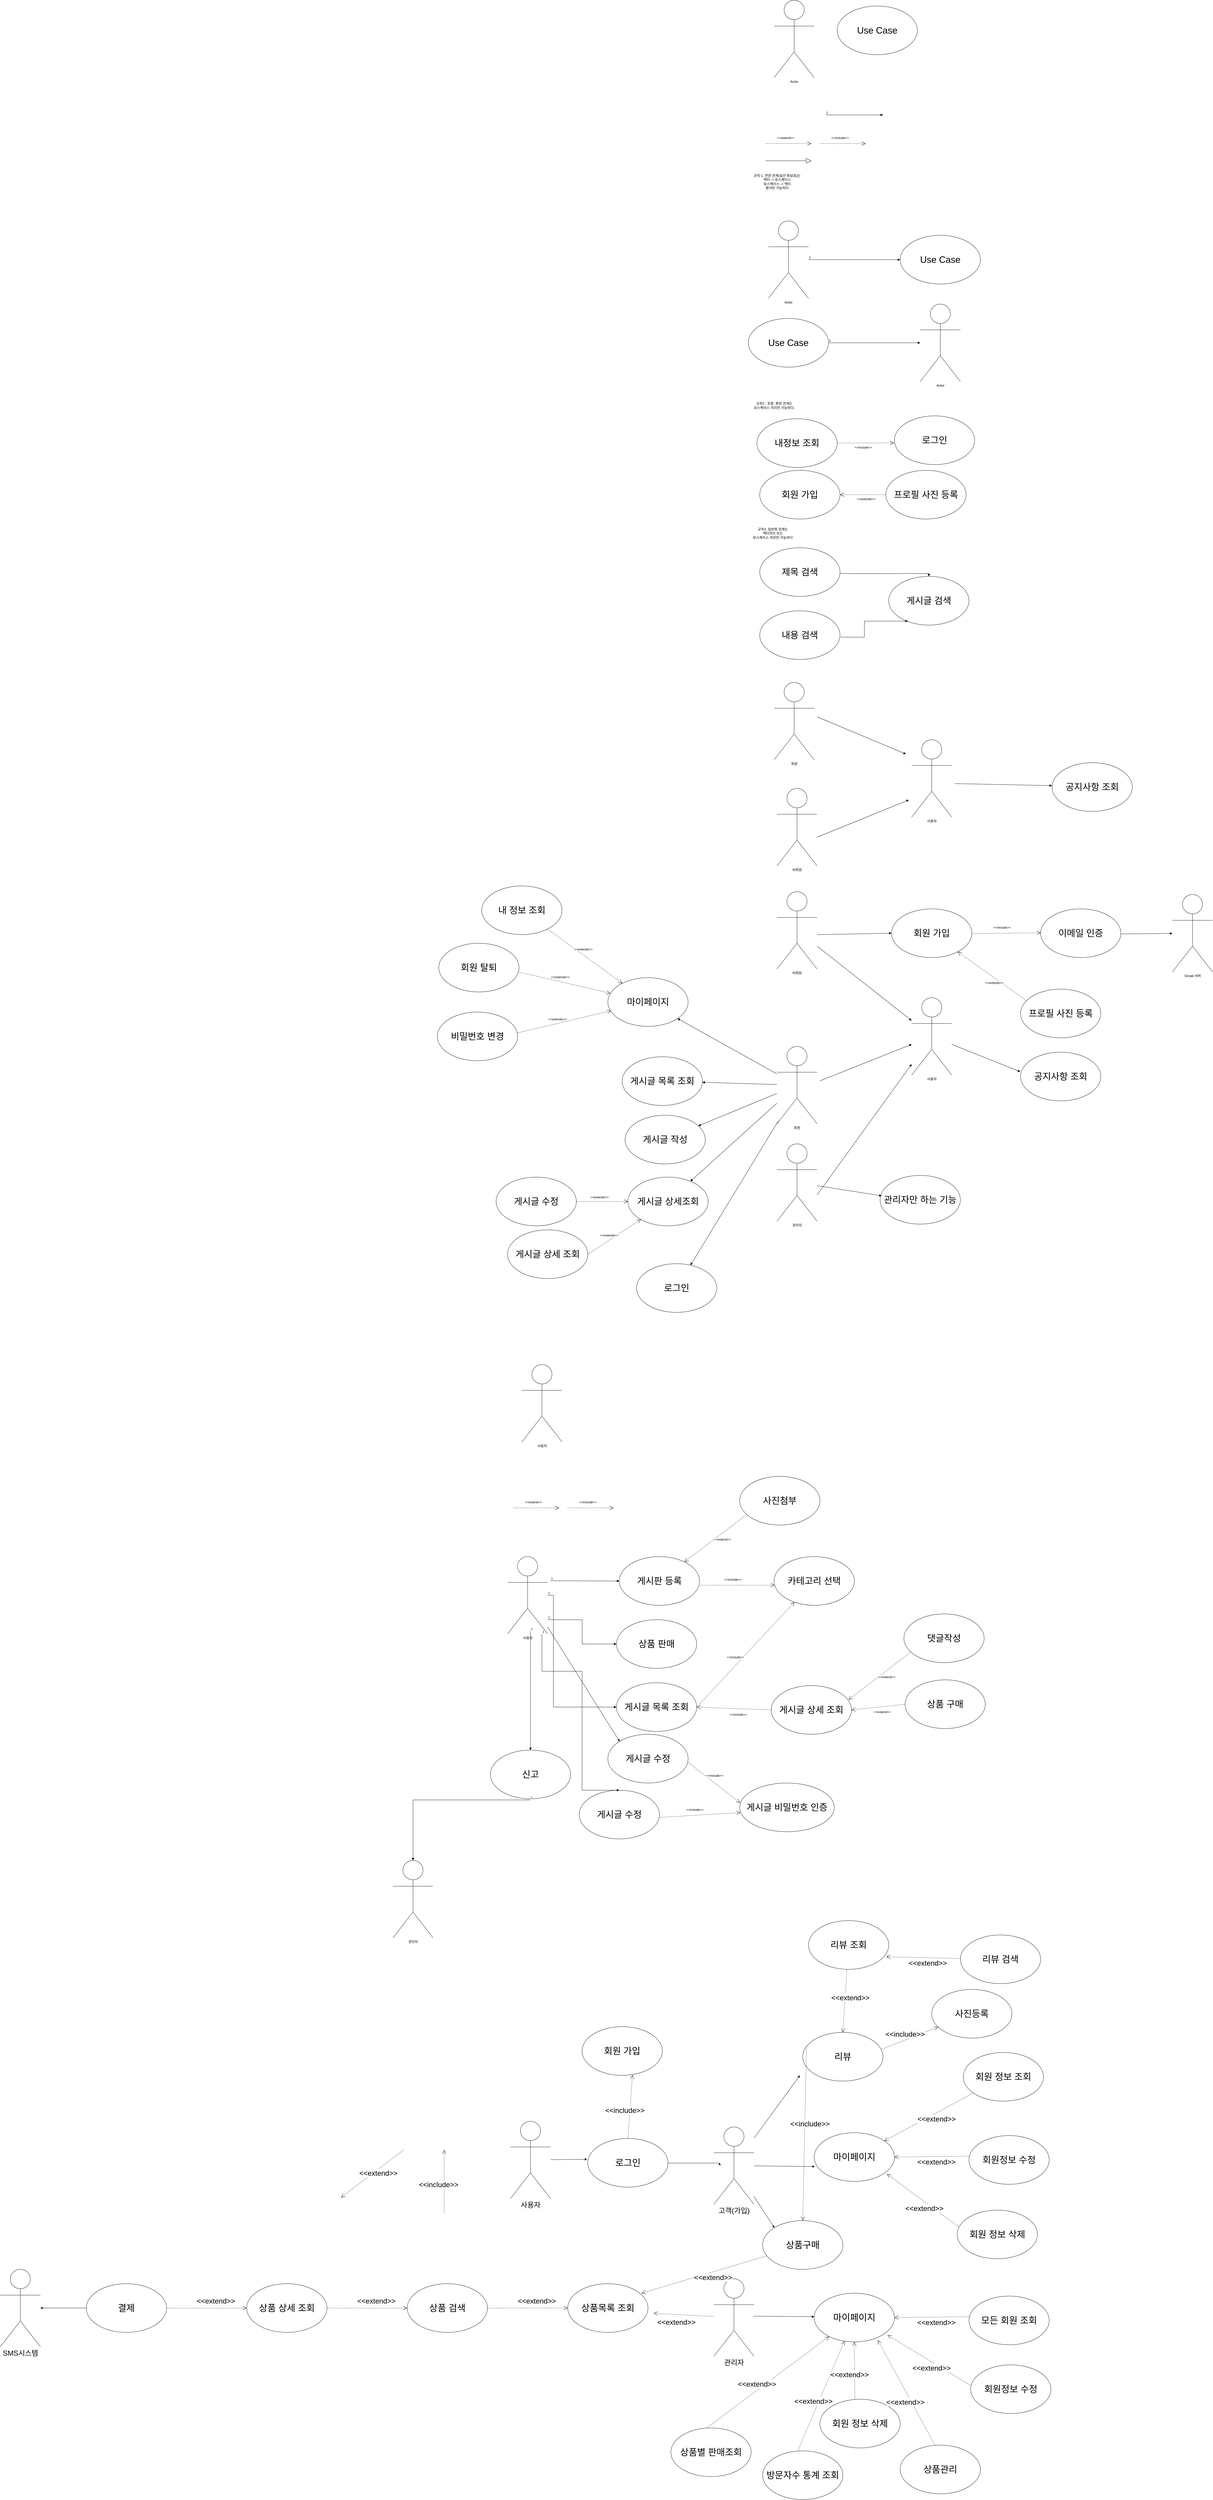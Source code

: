 <mxfile version="24.5.5" type="device">
  <diagram name="페이지-1" id="Ru-ZO9FBKGIQGD6FfKSM">
    <mxGraphModel dx="6052" dy="1716" grid="1" gridSize="10" guides="1" tooltips="1" connect="1" arrows="1" fold="1" page="1" pageScale="1" pageWidth="827" pageHeight="1169" math="0" shadow="0">
      <root>
        <mxCell id="0" />
        <mxCell id="1" parent="0" />
        <mxCell id="HTaOXPNITLIius72TozP-2" value="Actor" style="shape=umlActor;verticalLabelPosition=bottom;verticalAlign=top;html=1;" parent="1" vertex="1">
          <mxGeometry x="90" y="320" width="140" height="270" as="geometry" />
        </mxCell>
        <mxCell id="HTaOXPNITLIius72TozP-9" value="&lt;font style=&quot;font-size: 32px;&quot;&gt;Use Case&lt;/font&gt;" style="ellipse;whiteSpace=wrap;html=1;" parent="1" vertex="1">
          <mxGeometry x="310" y="340" width="280" height="170" as="geometry" />
        </mxCell>
        <mxCell id="HTaOXPNITLIius72TozP-10" value="" style="endArrow=block;endFill=1;html=1;edgeStyle=orthogonalEdgeStyle;align=left;verticalAlign=top;rounded=0;" parent="1" edge="1">
          <mxGeometry x="-1" relative="1" as="geometry">
            <mxPoint x="270" y="720" as="sourcePoint" />
            <mxPoint x="470" y="720" as="targetPoint" />
          </mxGeometry>
        </mxCell>
        <mxCell id="HTaOXPNITLIius72TozP-11" value="1" style="edgeLabel;resizable=0;html=1;align=left;verticalAlign=bottom;" parent="HTaOXPNITLIius72TozP-10" connectable="0" vertex="1">
          <mxGeometry x="-1" relative="1" as="geometry" />
        </mxCell>
        <mxCell id="HTaOXPNITLIius72TozP-12" value="&amp;lt;&amp;lt;include&amp;gt;&amp;gt;" style="endArrow=open;endSize=12;dashed=1;html=1;rounded=0;" parent="1" edge="1">
          <mxGeometry x="-0.125" y="20" width="160" relative="1" as="geometry">
            <mxPoint x="250" y="820" as="sourcePoint" />
            <mxPoint x="410" y="820" as="targetPoint" />
            <mxPoint as="offset" />
          </mxGeometry>
        </mxCell>
        <mxCell id="HTaOXPNITLIius72TozP-13" value="&amp;lt;&amp;lt;extend&amp;gt;&amp;gt;" style="endArrow=open;endSize=12;dashed=1;html=1;rounded=0;" parent="1" edge="1">
          <mxGeometry x="-0.125" y="20" width="160" relative="1" as="geometry">
            <mxPoint x="60" y="820" as="sourcePoint" />
            <mxPoint x="220" y="820" as="targetPoint" />
            <mxPoint as="offset" />
          </mxGeometry>
        </mxCell>
        <mxCell id="HTaOXPNITLIius72TozP-14" value="" style="endArrow=block;endSize=16;endFill=0;html=1;rounded=0;" parent="1" edge="1">
          <mxGeometry width="160" relative="1" as="geometry">
            <mxPoint x="60" y="880" as="sourcePoint" />
            <mxPoint x="220" y="880" as="targetPoint" />
          </mxGeometry>
        </mxCell>
        <mxCell id="HTaOXPNITLIius72TozP-16" value="규칙 1. 연관 관계(실선 화살표)는&lt;div&gt;엑터 -&amp;gt; 유스케이스&lt;/div&gt;&lt;div&gt;유스케이스 -&amp;gt; 액터&lt;/div&gt;&lt;div&gt;형식만 가능하다&lt;/div&gt;" style="text;html=1;align=center;verticalAlign=middle;resizable=0;points=[];autosize=1;strokeColor=none;fillColor=none;" parent="1" vertex="1">
          <mxGeometry y="918" width="200" height="70" as="geometry" />
        </mxCell>
        <mxCell id="HTaOXPNITLIius72TozP-17" value="&lt;font style=&quot;font-size: 32px;&quot;&gt;Use Case&lt;/font&gt;" style="ellipse;whiteSpace=wrap;html=1;" parent="1" vertex="1">
          <mxGeometry x="530" y="1140" width="280" height="170" as="geometry" />
        </mxCell>
        <mxCell id="HTaOXPNITLIius72TozP-18" value="Actor" style="shape=umlActor;verticalLabelPosition=bottom;verticalAlign=top;html=1;" parent="1" vertex="1">
          <mxGeometry x="70" y="1090" width="140" height="270" as="geometry" />
        </mxCell>
        <mxCell id="HTaOXPNITLIius72TozP-22" value="" style="endArrow=block;endFill=1;html=1;edgeStyle=orthogonalEdgeStyle;align=left;verticalAlign=top;rounded=0;entryX=0;entryY=0.5;entryDx=0;entryDy=0;" parent="1" source="HTaOXPNITLIius72TozP-18" target="HTaOXPNITLIius72TozP-17" edge="1">
          <mxGeometry x="-1" relative="1" as="geometry">
            <mxPoint x="230" y="1204.41" as="sourcePoint" />
            <mxPoint x="430" y="1204.41" as="targetPoint" />
          </mxGeometry>
        </mxCell>
        <mxCell id="HTaOXPNITLIius72TozP-23" value="1" style="edgeLabel;resizable=0;html=1;align=left;verticalAlign=bottom;" parent="HTaOXPNITLIius72TozP-22" connectable="0" vertex="1">
          <mxGeometry x="-1" relative="1" as="geometry" />
        </mxCell>
        <mxCell id="HTaOXPNITLIius72TozP-24" value="" style="endArrow=block;endFill=1;html=1;edgeStyle=orthogonalEdgeStyle;align=left;verticalAlign=top;rounded=0;exitX=1;exitY=0.5;exitDx=0;exitDy=0;" parent="1" source="HTaOXPNITLIius72TozP-29" target="HTaOXPNITLIius72TozP-28" edge="1">
          <mxGeometry x="-1" relative="1" as="geometry">
            <mxPoint x="300" y="1514.41" as="sourcePoint" />
            <mxPoint x="620" y="1514.41" as="targetPoint" />
          </mxGeometry>
        </mxCell>
        <mxCell id="HTaOXPNITLIius72TozP-25" value="1" style="edgeLabel;resizable=0;html=1;align=left;verticalAlign=bottom;" parent="HTaOXPNITLIius72TozP-24" connectable="0" vertex="1">
          <mxGeometry x="-1" relative="1" as="geometry" />
        </mxCell>
        <mxCell id="HTaOXPNITLIius72TozP-28" value="Actor" style="shape=umlActor;verticalLabelPosition=bottom;verticalAlign=top;html=1;" parent="1" vertex="1">
          <mxGeometry x="600" y="1380" width="140" height="270" as="geometry" />
        </mxCell>
        <mxCell id="HTaOXPNITLIius72TozP-29" value="&lt;font style=&quot;font-size: 32px;&quot;&gt;Use Case&lt;/font&gt;" style="ellipse;whiteSpace=wrap;html=1;" parent="1" vertex="1">
          <mxGeometry y="1430" width="280" height="170" as="geometry" />
        </mxCell>
        <mxCell id="HTaOXPNITLIius72TozP-30" value="규칙2 : 포함, 확장 관계는&lt;div&gt;유스케이스 끼리만 가능하다.&lt;/div&gt;" style="text;html=1;align=center;verticalAlign=middle;resizable=0;points=[];autosize=1;strokeColor=none;fillColor=none;" parent="1" vertex="1">
          <mxGeometry y="1714" width="180" height="40" as="geometry" />
        </mxCell>
        <mxCell id="HTaOXPNITLIius72TozP-31" value="&amp;lt;&amp;lt;extends&amp;gt;&amp;gt;" style="endArrow=open;endSize=12;dashed=1;html=1;rounded=0;entryX=1;entryY=0.5;entryDx=0;entryDy=0;exitX=0;exitY=0.5;exitDx=0;exitDy=0;" parent="1" source="HTaOXPNITLIius72TozP-35" target="HTaOXPNITLIius72TozP-36" edge="1">
          <mxGeometry x="-0.125" y="15" width="160" relative="1" as="geometry">
            <mxPoint x="440" y="1980" as="sourcePoint" />
            <mxPoint x="480" y="2044.41" as="targetPoint" />
            <mxPoint x="1" as="offset" />
          </mxGeometry>
        </mxCell>
        <mxCell id="HTaOXPNITLIius72TozP-32" value="&amp;lt;&amp;lt;include&amp;gt;&amp;gt;" style="endArrow=open;endSize=12;dashed=1;html=1;rounded=0;entryX=-0.007;entryY=0.555;entryDx=0;entryDy=0;entryPerimeter=0;" parent="1" source="HTaOXPNITLIius72TozP-34" target="HTaOXPNITLIius72TozP-33" edge="1">
          <mxGeometry x="-0.092" y="-15" width="160" relative="1" as="geometry">
            <mxPoint x="310" y="1854.41" as="sourcePoint" />
            <mxPoint x="470" y="1854.41" as="targetPoint" />
            <mxPoint x="1" as="offset" />
          </mxGeometry>
        </mxCell>
        <mxCell id="HTaOXPNITLIius72TozP-33" value="&lt;font style=&quot;font-size: 32px;&quot;&gt;로그인&lt;/font&gt;" style="ellipse;whiteSpace=wrap;html=1;" parent="1" vertex="1">
          <mxGeometry x="510" y="1770" width="280" height="170" as="geometry" />
        </mxCell>
        <mxCell id="HTaOXPNITLIius72TozP-34" value="&lt;span style=&quot;font-size: 32px;&quot;&gt;내정보 조회&lt;/span&gt;" style="ellipse;whiteSpace=wrap;html=1;" parent="1" vertex="1">
          <mxGeometry x="30" y="1780" width="280" height="170" as="geometry" />
        </mxCell>
        <mxCell id="HTaOXPNITLIius72TozP-35" value="&lt;font style=&quot;font-size: 32px;&quot;&gt;프로필 사진 등록&lt;/font&gt;" style="ellipse;whiteSpace=wrap;html=1;" parent="1" vertex="1">
          <mxGeometry x="480" y="1960" width="280" height="170" as="geometry" />
        </mxCell>
        <mxCell id="HTaOXPNITLIius72TozP-36" value="&lt;span style=&quot;font-size: 32px;&quot;&gt;회원 가입&lt;/span&gt;" style="ellipse;whiteSpace=wrap;html=1;" parent="1" vertex="1">
          <mxGeometry x="40" y="1960" width="280" height="170" as="geometry" />
        </mxCell>
        <mxCell id="HTaOXPNITLIius72TozP-37" value="규칙3. 일반화 관계는&lt;div&gt;액터끼리 또는&lt;/div&gt;&lt;div&gt;유스케이스 끼리만 가능하다&lt;/div&gt;" style="text;html=1;align=center;verticalAlign=middle;resizable=0;points=[];autosize=1;strokeColor=none;fillColor=none;" parent="1" vertex="1">
          <mxGeometry y="2150" width="170" height="60" as="geometry" />
        </mxCell>
        <mxCell id="HTaOXPNITLIius72TozP-38" value="&lt;span style=&quot;font-size: 32px;&quot;&gt;내용 검색&lt;/span&gt;" style="ellipse;whiteSpace=wrap;html=1;" parent="1" vertex="1">
          <mxGeometry x="40" y="2450" width="280" height="170" as="geometry" />
        </mxCell>
        <mxCell id="HTaOXPNITLIius72TozP-39" value="&lt;span style=&quot;font-size: 32px;&quot;&gt;제목 검색&lt;/span&gt;" style="ellipse;whiteSpace=wrap;html=1;" parent="1" vertex="1">
          <mxGeometry x="40" y="2230" width="280" height="170" as="geometry" />
        </mxCell>
        <mxCell id="HTaOXPNITLIius72TozP-40" value="" style="endArrow=block;endFill=1;html=1;edgeStyle=orthogonalEdgeStyle;align=left;verticalAlign=top;rounded=0;" parent="1" target="HTaOXPNITLIius72TozP-44" edge="1">
          <mxGeometry x="-1" relative="1" as="geometry">
            <mxPoint x="320" y="2320" as="sourcePoint" />
            <mxPoint x="520" y="2320" as="targetPoint" />
          </mxGeometry>
        </mxCell>
        <mxCell id="HTaOXPNITLIius72TozP-44" value="&lt;span style=&quot;font-size: 32px;&quot;&gt;게시글 검색&lt;/span&gt;" style="ellipse;whiteSpace=wrap;html=1;" parent="1" vertex="1">
          <mxGeometry x="490" y="2330" width="280" height="170" as="geometry" />
        </mxCell>
        <mxCell id="HTaOXPNITLIius72TozP-45" value="" style="endArrow=block;endFill=1;html=1;edgeStyle=orthogonalEdgeStyle;align=left;verticalAlign=top;rounded=0;exitX=1.007;exitY=0.541;exitDx=0;exitDy=0;exitPerimeter=0;entryX=0.239;entryY=0.918;entryDx=0;entryDy=0;entryPerimeter=0;" parent="1" source="HTaOXPNITLIius72TozP-38" target="HTaOXPNITLIius72TozP-44" edge="1">
          <mxGeometry x="-1" relative="1" as="geometry">
            <mxPoint x="330" y="2540" as="sourcePoint" />
            <mxPoint x="530" y="2540" as="targetPoint" />
          </mxGeometry>
        </mxCell>
        <mxCell id="HTaOXPNITLIius72TozP-46" value="회원" style="shape=umlActor;verticalLabelPosition=bottom;verticalAlign=top;html=1;" parent="1" vertex="1">
          <mxGeometry x="90" y="2700" width="140" height="270" as="geometry" />
        </mxCell>
        <mxCell id="HTaOXPNITLIius72TozP-47" value="사용자" style="shape=umlActor;verticalLabelPosition=bottom;verticalAlign=top;html=1;" parent="1" vertex="1">
          <mxGeometry x="570" y="2900" width="140" height="270" as="geometry" />
        </mxCell>
        <mxCell id="HTaOXPNITLIius72TozP-51" value="" style="html=1;verticalAlign=bottom;endArrow=block;curved=0;rounded=0;" parent="1" edge="1">
          <mxGeometry width="80" relative="1" as="geometry">
            <mxPoint x="240" y="2820" as="sourcePoint" />
            <mxPoint x="550" y="2950" as="targetPoint" />
          </mxGeometry>
        </mxCell>
        <mxCell id="HTaOXPNITLIius72TozP-52" value="" style="html=1;verticalAlign=bottom;endArrow=block;curved=0;rounded=0;" parent="1" edge="1">
          <mxGeometry width="80" relative="1" as="geometry">
            <mxPoint x="240" y="3240" as="sourcePoint" />
            <mxPoint x="560" y="3110" as="targetPoint" />
          </mxGeometry>
        </mxCell>
        <mxCell id="HTaOXPNITLIius72TozP-53" value="비회원" style="shape=umlActor;verticalLabelPosition=bottom;verticalAlign=top;html=1;" parent="1" vertex="1">
          <mxGeometry x="100" y="3070" width="140" height="270" as="geometry" />
        </mxCell>
        <mxCell id="HTaOXPNITLIius72TozP-55" value="" style="html=1;verticalAlign=bottom;endArrow=block;curved=0;rounded=0;" parent="1" edge="1">
          <mxGeometry width="80" relative="1" as="geometry">
            <mxPoint x="720" y="3053" as="sourcePoint" />
            <mxPoint x="1060" y="3060" as="targetPoint" />
          </mxGeometry>
        </mxCell>
        <mxCell id="HTaOXPNITLIius72TozP-56" value="&lt;span style=&quot;font-size: 32px;&quot;&gt;공지사항 조회&lt;/span&gt;" style="ellipse;whiteSpace=wrap;html=1;" parent="1" vertex="1">
          <mxGeometry x="1060" y="2980" width="280" height="170" as="geometry" />
        </mxCell>
        <mxCell id="HTaOXPNITLIius72TozP-57" value="비회원" style="shape=umlActor;verticalLabelPosition=bottom;verticalAlign=top;html=1;" parent="1" vertex="1">
          <mxGeometry x="100" y="3430" width="140" height="270" as="geometry" />
        </mxCell>
        <mxCell id="HTaOXPNITLIius72TozP-58" value="" style="html=1;verticalAlign=bottom;endArrow=block;curved=0;rounded=0;entryX=0;entryY=0.5;entryDx=0;entryDy=0;" parent="1" target="HTaOXPNITLIius72TozP-59" edge="1">
          <mxGeometry width="80" relative="1" as="geometry">
            <mxPoint x="240" y="3580.003" as="sourcePoint" />
            <mxPoint x="500" y="3591.3" as="targetPoint" />
            <Array as="points" />
          </mxGeometry>
        </mxCell>
        <mxCell id="HTaOXPNITLIius72TozP-59" value="&lt;span style=&quot;font-size: 32px;&quot;&gt;회원 가입&lt;/span&gt;" style="ellipse;whiteSpace=wrap;html=1;" parent="1" vertex="1">
          <mxGeometry x="500" y="3490" width="280" height="170" as="geometry" />
        </mxCell>
        <mxCell id="HTaOXPNITLIius72TozP-60" value="&lt;span style=&quot;font-size: 32px;&quot;&gt;이메일 인증&lt;/span&gt;" style="ellipse;whiteSpace=wrap;html=1;" parent="1" vertex="1">
          <mxGeometry x="1020" y="3490" width="280" height="170" as="geometry" />
        </mxCell>
        <mxCell id="HTaOXPNITLIius72TozP-61" value="&amp;lt;&amp;lt;include&amp;gt;&amp;gt;" style="endArrow=open;endSize=12;dashed=1;html=1;rounded=0;entryX=0.004;entryY=0.465;entryDx=0;entryDy=0;entryPerimeter=0;" parent="1" edge="1">
          <mxGeometry x="-0.125" y="20" width="160" relative="1" as="geometry">
            <mxPoint x="780" y="3576.6" as="sourcePoint" />
            <mxPoint x="1021.12" y="3573.4" as="targetPoint" />
            <mxPoint as="offset" />
            <Array as="points" />
          </mxGeometry>
        </mxCell>
        <mxCell id="HTaOXPNITLIius72TozP-64" value="Gmail 서버" style="shape=umlActor;verticalLabelPosition=bottom;verticalAlign=top;html=1;" parent="1" vertex="1">
          <mxGeometry x="1480" y="3440" width="140" height="270" as="geometry" />
        </mxCell>
        <mxCell id="HTaOXPNITLIius72TozP-65" value="" style="html=1;verticalAlign=bottom;endArrow=block;curved=0;rounded=0;" parent="1" target="HTaOXPNITLIius72TozP-64" edge="1">
          <mxGeometry width="80" relative="1" as="geometry">
            <mxPoint x="1300" y="3577.503" as="sourcePoint" />
            <mxPoint x="1560" y="3572.5" as="targetPoint" />
            <Array as="points" />
          </mxGeometry>
        </mxCell>
        <mxCell id="HTaOXPNITLIius72TozP-69" value="&amp;lt;&amp;lt;extends&amp;gt;&amp;gt;" style="endArrow=open;endSize=12;dashed=1;html=1;rounded=0;" parent="1" target="HTaOXPNITLIius72TozP-59" edge="1">
          <mxGeometry x="-0.125" y="15" width="160" relative="1" as="geometry">
            <mxPoint x="970" y="3810" as="sourcePoint" />
            <mxPoint x="1058.04" y="3780.01" as="targetPoint" />
            <mxPoint x="1" as="offset" />
          </mxGeometry>
        </mxCell>
        <mxCell id="HTaOXPNITLIius72TozP-70" value="&lt;span style=&quot;font-size: 32px;&quot;&gt;프로필 사진 등록&lt;/span&gt;" style="ellipse;whiteSpace=wrap;html=1;" parent="1" vertex="1">
          <mxGeometry x="950" y="3770" width="280" height="170" as="geometry" />
        </mxCell>
        <mxCell id="HTaOXPNITLIius72TozP-71" value="회원" style="shape=umlActor;verticalLabelPosition=bottom;verticalAlign=top;html=1;" parent="1" vertex="1">
          <mxGeometry x="100" y="3970" width="140" height="270" as="geometry" />
        </mxCell>
        <mxCell id="HTaOXPNITLIius72TozP-72" value="사용자" style="shape=umlActor;verticalLabelPosition=bottom;verticalAlign=top;html=1;" parent="1" vertex="1">
          <mxGeometry x="570" y="3800" width="140" height="270" as="geometry" />
        </mxCell>
        <mxCell id="HTaOXPNITLIius72TozP-73" value="" style="html=1;verticalAlign=bottom;endArrow=block;curved=0;rounded=0;" parent="1" target="HTaOXPNITLIius72TozP-72" edge="1">
          <mxGeometry width="80" relative="1" as="geometry">
            <mxPoint x="250" y="4090" as="sourcePoint" />
            <mxPoint x="560" y="4220" as="targetPoint" />
          </mxGeometry>
        </mxCell>
        <mxCell id="HTaOXPNITLIius72TozP-74" value="" style="html=1;verticalAlign=bottom;endArrow=block;curved=0;rounded=0;" parent="1" source="HTaOXPNITLIius72TozP-57" target="HTaOXPNITLIius72TozP-72" edge="1">
          <mxGeometry width="80" relative="1" as="geometry">
            <mxPoint x="280" y="3740" as="sourcePoint" />
            <mxPoint x="520" y="3690" as="targetPoint" />
            <Array as="points" />
          </mxGeometry>
        </mxCell>
        <mxCell id="HTaOXPNITLIius72TozP-75" value="&lt;span style=&quot;font-size: 32px;&quot;&gt;공지사항 조회&lt;/span&gt;" style="ellipse;whiteSpace=wrap;html=1;" parent="1" vertex="1">
          <mxGeometry x="950" y="3990" width="280" height="170" as="geometry" />
        </mxCell>
        <mxCell id="HTaOXPNITLIius72TozP-76" value="" style="html=1;verticalAlign=bottom;endArrow=block;curved=0;rounded=0;entryX=-0.004;entryY=0.4;entryDx=0;entryDy=0;entryPerimeter=0;" parent="1" source="HTaOXPNITLIius72TozP-72" target="HTaOXPNITLIius72TozP-75" edge="1">
          <mxGeometry width="80" relative="1" as="geometry">
            <mxPoint x="760" y="4100" as="sourcePoint" />
            <mxPoint x="1080" y="3973" as="targetPoint" />
          </mxGeometry>
        </mxCell>
        <mxCell id="HTaOXPNITLIius72TozP-77" value="관리자" style="shape=umlActor;verticalLabelPosition=bottom;verticalAlign=top;html=1;" parent="1" vertex="1">
          <mxGeometry x="100" y="4310" width="140" height="270" as="geometry" />
        </mxCell>
        <mxCell id="HTaOXPNITLIius72TozP-78" value="" style="html=1;verticalAlign=bottom;endArrow=block;curved=0;rounded=0;" parent="1" target="HTaOXPNITLIius72TozP-72" edge="1">
          <mxGeometry width="80" relative="1" as="geometry">
            <mxPoint x="240" y="4488.37" as="sourcePoint" />
            <mxPoint x="630" y="4340" as="targetPoint" />
          </mxGeometry>
        </mxCell>
        <mxCell id="HTaOXPNITLIius72TozP-79" value="&lt;span style=&quot;font-size: 32px;&quot;&gt;관리자만 하는 기능&lt;/span&gt;" style="ellipse;whiteSpace=wrap;html=1;" parent="1" vertex="1">
          <mxGeometry x="460" y="4420" width="280" height="170" as="geometry" />
        </mxCell>
        <mxCell id="HTaOXPNITLIius72TozP-80" value="" style="html=1;verticalAlign=bottom;endArrow=block;curved=0;rounded=0;entryX=0.019;entryY=0.418;entryDx=0;entryDy=0;entryPerimeter=0;" parent="1" source="HTaOXPNITLIius72TozP-77" target="HTaOXPNITLIius72TozP-79" edge="1">
          <mxGeometry width="80" relative="1" as="geometry">
            <mxPoint x="250" y="4498.37" as="sourcePoint" />
            <mxPoint x="580" y="4042" as="targetPoint" />
          </mxGeometry>
        </mxCell>
        <mxCell id="HTaOXPNITLIius72TozP-81" value="&lt;span style=&quot;font-size: 32px;&quot;&gt;마이페이지&lt;/span&gt;" style="ellipse;whiteSpace=wrap;html=1;" parent="1" vertex="1">
          <mxGeometry x="-490" y="3730" width="280" height="170" as="geometry" />
        </mxCell>
        <mxCell id="HTaOXPNITLIius72TozP-82" value="" style="html=1;verticalAlign=bottom;endArrow=block;curved=0;rounded=0;" parent="1" source="HTaOXPNITLIius72TozP-71" target="HTaOXPNITLIius72TozP-81" edge="1">
          <mxGeometry width="80" relative="1" as="geometry">
            <mxPoint x="300" y="4216" as="sourcePoint" />
            <mxPoint x="640" y="3802" as="targetPoint" />
          </mxGeometry>
        </mxCell>
        <mxCell id="HTaOXPNITLIius72TozP-83" value="&lt;span style=&quot;font-size: 32px;&quot;&gt;내 정보 조회&lt;/span&gt;" style="ellipse;whiteSpace=wrap;html=1;" parent="1" vertex="1">
          <mxGeometry x="-930" y="3410" width="280" height="170" as="geometry" />
        </mxCell>
        <mxCell id="HTaOXPNITLIius72TozP-85" value="&amp;lt;&amp;lt;extends&amp;gt;&amp;gt;" style="endArrow=open;endSize=12;dashed=1;html=1;rounded=0;" parent="1" source="HTaOXPNITLIius72TozP-83" target="HTaOXPNITLIius72TozP-81" edge="1">
          <mxGeometry x="-0.125" y="15" width="160" relative="1" as="geometry">
            <mxPoint x="-490" y="3570" as="sourcePoint" />
            <mxPoint x="-740" y="3680" as="targetPoint" />
            <mxPoint x="1" as="offset" />
          </mxGeometry>
        </mxCell>
        <mxCell id="HTaOXPNITLIius72TozP-86" value="&lt;span style=&quot;font-size: 32px;&quot;&gt;회원 탈퇴&lt;/span&gt;" style="ellipse;whiteSpace=wrap;html=1;" parent="1" vertex="1">
          <mxGeometry x="-1080" y="3610" width="280" height="170" as="geometry" />
        </mxCell>
        <mxCell id="HTaOXPNITLIius72TozP-87" value="&amp;lt;&amp;lt;extends&amp;gt;&amp;gt;" style="endArrow=open;endSize=12;dashed=1;html=1;rounded=0;exitX=1.002;exitY=0.592;exitDx=0;exitDy=0;exitPerimeter=0;" parent="1" source="HTaOXPNITLIius72TozP-86" target="HTaOXPNITLIius72TozP-81" edge="1">
          <mxGeometry x="-0.125" y="15" width="160" relative="1" as="geometry">
            <mxPoint x="-700" y="3660" as="sourcePoint" />
            <mxPoint x="-890" y="3880" as="targetPoint" />
            <mxPoint x="1" as="offset" />
          </mxGeometry>
        </mxCell>
        <mxCell id="HTaOXPNITLIius72TozP-88" value="&lt;span style=&quot;font-size: 32px;&quot;&gt;비밀번호 변경&lt;/span&gt;" style="ellipse;whiteSpace=wrap;html=1;" parent="1" vertex="1">
          <mxGeometry x="-1085" y="3850" width="280" height="170" as="geometry" />
        </mxCell>
        <mxCell id="HTaOXPNITLIius72TozP-89" value="&amp;lt;&amp;lt;extends&amp;gt;&amp;gt;" style="endArrow=open;endSize=12;dashed=1;html=1;rounded=0;exitX=0.994;exitY=0.431;exitDx=0;exitDy=0;exitPerimeter=0;entryX=0.042;entryY=0.678;entryDx=0;entryDy=0;entryPerimeter=0;" parent="1" source="HTaOXPNITLIius72TozP-88" target="HTaOXPNITLIius72TozP-81" edge="1">
          <mxGeometry x="-0.125" y="15" width="160" relative="1" as="geometry">
            <mxPoint x="-495" y="4030" as="sourcePoint" />
            <mxPoint x="-560" y="3840" as="targetPoint" />
            <mxPoint x="1" as="offset" />
          </mxGeometry>
        </mxCell>
        <mxCell id="HTaOXPNITLIius72TozP-90" value="&lt;span style=&quot;font-size: 32px;&quot;&gt;게시글 목록 조회&lt;/span&gt;" style="ellipse;whiteSpace=wrap;html=1;" parent="1" vertex="1">
          <mxGeometry x="-440" y="4006" width="280" height="170" as="geometry" />
        </mxCell>
        <mxCell id="HTaOXPNITLIius72TozP-91" value="" style="html=1;verticalAlign=bottom;endArrow=block;curved=0;rounded=0;" parent="1" source="HTaOXPNITLIius72TozP-71" target="HTaOXPNITLIius72TozP-90" edge="1">
          <mxGeometry width="80" relative="1" as="geometry">
            <mxPoint x="160.0" y="4120.118" as="sourcePoint" />
            <mxPoint x="710" y="4202" as="targetPoint" />
          </mxGeometry>
        </mxCell>
        <mxCell id="HTaOXPNITLIius72TozP-92" value="&lt;span style=&quot;font-size: 32px;&quot;&gt;게시글 작성&lt;/span&gt;" style="ellipse;whiteSpace=wrap;html=1;" parent="1" vertex="1">
          <mxGeometry x="-430" y="4210" width="280" height="170" as="geometry" />
        </mxCell>
        <mxCell id="HTaOXPNITLIius72TozP-93" value="" style="html=1;verticalAlign=bottom;endArrow=block;curved=0;rounded=0;" parent="1" source="HTaOXPNITLIius72TozP-71" target="HTaOXPNITLIius72TozP-92" edge="1">
          <mxGeometry width="80" relative="1" as="geometry">
            <mxPoint x="60" y="4340" as="sourcePoint" />
            <mxPoint x="670" y="4420" as="targetPoint" />
          </mxGeometry>
        </mxCell>
        <mxCell id="HTaOXPNITLIius72TozP-94" value="&lt;span style=&quot;font-size: 32px;&quot;&gt;게시글 상세조회&lt;/span&gt;" style="ellipse;whiteSpace=wrap;html=1;" parent="1" vertex="1">
          <mxGeometry x="-420" y="4426" width="280" height="170" as="geometry" />
        </mxCell>
        <mxCell id="HTaOXPNITLIius72TozP-95" value="" style="html=1;verticalAlign=bottom;endArrow=block;curved=0;rounded=0;" parent="1" source="HTaOXPNITLIius72TozP-71" target="HTaOXPNITLIius72TozP-94" edge="1">
          <mxGeometry width="80" relative="1" as="geometry">
            <mxPoint x="110" y="4350" as="sourcePoint" />
            <mxPoint x="680" y="4636" as="targetPoint" />
          </mxGeometry>
        </mxCell>
        <mxCell id="HTaOXPNITLIius72TozP-96" value="&lt;span style=&quot;font-size: 32px;&quot;&gt;게시글 수정&lt;/span&gt;" style="ellipse;whiteSpace=wrap;html=1;" parent="1" vertex="1">
          <mxGeometry x="-880" y="4426" width="280" height="170" as="geometry" />
        </mxCell>
        <mxCell id="HTaOXPNITLIius72TozP-97" value="&amp;lt;&amp;lt;extends&amp;gt;&amp;gt;" style="endArrow=open;endSize=12;dashed=1;html=1;rounded=0;" parent="1" source="HTaOXPNITLIius72TozP-96" target="HTaOXPNITLIius72TozP-94" edge="1">
          <mxGeometry x="-0.125" y="15" width="160" relative="1" as="geometry">
            <mxPoint x="-520" y="4515" as="sourcePoint" />
            <mxPoint x="-503" y="4330" as="targetPoint" />
            <mxPoint x="1" as="offset" />
          </mxGeometry>
        </mxCell>
        <mxCell id="HTaOXPNITLIius72TozP-98" value="&lt;span style=&quot;font-size: 32px;&quot;&gt;게시글 상세 조회&lt;/span&gt;" style="ellipse;whiteSpace=wrap;html=1;" parent="1" vertex="1">
          <mxGeometry x="-840" y="4610" width="280" height="170" as="geometry" />
        </mxCell>
        <mxCell id="HTaOXPNITLIius72TozP-99" value="&amp;lt;&amp;lt;extends&amp;gt;&amp;gt;" style="endArrow=open;endSize=12;dashed=1;html=1;rounded=0;exitX=1;exitY=0.5;exitDx=0;exitDy=0;" parent="1" source="HTaOXPNITLIius72TozP-98" target="HTaOXPNITLIius72TozP-94" edge="1">
          <mxGeometry x="-0.125" y="15" width="160" relative="1" as="geometry">
            <mxPoint x="-769" y="4648" as="sourcePoint" />
            <mxPoint x="-440" y="4570" as="targetPoint" />
            <mxPoint x="1" as="offset" />
          </mxGeometry>
        </mxCell>
        <mxCell id="HTaOXPNITLIius72TozP-100" value="&lt;span style=&quot;font-size: 32px;&quot;&gt;로그인&lt;/span&gt;" style="ellipse;whiteSpace=wrap;html=1;" parent="1" vertex="1">
          <mxGeometry x="-390" y="4728" width="280" height="170" as="geometry" />
        </mxCell>
        <mxCell id="HTaOXPNITLIius72TozP-101" value="" style="html=1;verticalAlign=bottom;endArrow=block;curved=0;rounded=0;exitX=0.035;exitY=0.961;exitDx=0;exitDy=0;exitPerimeter=0;" parent="1" source="HTaOXPNITLIius72TozP-71" target="HTaOXPNITLIius72TozP-100" edge="1">
          <mxGeometry width="80" relative="1" as="geometry">
            <mxPoint x="130" y="4470" as="sourcePoint" />
            <mxPoint x="710" y="4938" as="targetPoint" />
          </mxGeometry>
        </mxCell>
        <mxCell id="zDuV5ie3d85IJ7Vr7PQk-1" value="사용자" style="shape=umlActor;verticalLabelPosition=bottom;verticalAlign=top;html=1;" vertex="1" parent="1">
          <mxGeometry x="-790" y="5080" width="140" height="270" as="geometry" />
        </mxCell>
        <mxCell id="zDuV5ie3d85IJ7Vr7PQk-2" value="&lt;span style=&quot;font-size: 32px;&quot;&gt;게시판 등록&lt;/span&gt;" style="ellipse;whiteSpace=wrap;html=1;" vertex="1" parent="1">
          <mxGeometry x="-450" y="5750" width="280" height="170" as="geometry" />
        </mxCell>
        <mxCell id="zDuV5ie3d85IJ7Vr7PQk-3" value="" style="endArrow=block;endFill=1;html=1;edgeStyle=orthogonalEdgeStyle;align=left;verticalAlign=top;rounded=0;entryX=0;entryY=0.5;entryDx=0;entryDy=0;" edge="1" parent="1" target="zDuV5ie3d85IJ7Vr7PQk-2">
          <mxGeometry x="-1" relative="1" as="geometry">
            <mxPoint x="-690" y="5834.29" as="sourcePoint" />
            <mxPoint x="-490" y="5834.29" as="targetPoint" />
          </mxGeometry>
        </mxCell>
        <mxCell id="zDuV5ie3d85IJ7Vr7PQk-4" value="1" style="edgeLabel;resizable=0;html=1;align=left;verticalAlign=bottom;" connectable="0" vertex="1" parent="zDuV5ie3d85IJ7Vr7PQk-3">
          <mxGeometry x="-1" relative="1" as="geometry" />
        </mxCell>
        <mxCell id="zDuV5ie3d85IJ7Vr7PQk-5" value="&amp;lt;&amp;lt;include&amp;gt;&amp;gt;" style="endArrow=open;endSize=12;dashed=1;html=1;rounded=0;" edge="1" parent="1">
          <mxGeometry x="-0.125" y="20" width="160" relative="1" as="geometry">
            <mxPoint x="-630" y="5580" as="sourcePoint" />
            <mxPoint x="-470" y="5580" as="targetPoint" />
            <mxPoint as="offset" />
          </mxGeometry>
        </mxCell>
        <mxCell id="zDuV5ie3d85IJ7Vr7PQk-6" value="&amp;lt;&amp;lt;extend&amp;gt;&amp;gt;" style="endArrow=open;endSize=12;dashed=1;html=1;rounded=0;" edge="1" parent="1">
          <mxGeometry x="-0.125" y="20" width="160" relative="1" as="geometry">
            <mxPoint x="-820" y="5580" as="sourcePoint" />
            <mxPoint x="-660" y="5580" as="targetPoint" />
            <mxPoint as="offset" />
          </mxGeometry>
        </mxCell>
        <mxCell id="zDuV5ie3d85IJ7Vr7PQk-7" value="사용자" style="shape=umlActor;verticalLabelPosition=bottom;verticalAlign=top;html=1;" vertex="1" parent="1">
          <mxGeometry x="-840" y="5750" width="140" height="270" as="geometry" />
        </mxCell>
        <mxCell id="zDuV5ie3d85IJ7Vr7PQk-8" value="&lt;span style=&quot;font-size: 32px;&quot;&gt;상품 판매&lt;/span&gt;" style="ellipse;whiteSpace=wrap;html=1;" vertex="1" parent="1">
          <mxGeometry x="-460" y="5970" width="280" height="170" as="geometry" />
        </mxCell>
        <mxCell id="zDuV5ie3d85IJ7Vr7PQk-9" value="" style="endArrow=block;endFill=1;html=1;edgeStyle=orthogonalEdgeStyle;align=left;verticalAlign=top;rounded=0;" edge="1" parent="1" target="zDuV5ie3d85IJ7Vr7PQk-8">
          <mxGeometry x="-1" relative="1" as="geometry">
            <mxPoint x="-700" y="5970" as="sourcePoint" />
            <mxPoint x="-460" y="5970.71" as="targetPoint" />
          </mxGeometry>
        </mxCell>
        <mxCell id="zDuV5ie3d85IJ7Vr7PQk-10" value="1" style="edgeLabel;resizable=0;html=1;align=left;verticalAlign=bottom;" connectable="0" vertex="1" parent="zDuV5ie3d85IJ7Vr7PQk-9">
          <mxGeometry x="-1" relative="1" as="geometry" />
        </mxCell>
        <mxCell id="zDuV5ie3d85IJ7Vr7PQk-11" value="&lt;span style=&quot;font-size: 32px;&quot;&gt;카테고리 선택&lt;/span&gt;" style="ellipse;whiteSpace=wrap;html=1;" vertex="1" parent="1">
          <mxGeometry x="90" y="5750" width="280" height="170" as="geometry" />
        </mxCell>
        <mxCell id="zDuV5ie3d85IJ7Vr7PQk-12" value="&amp;lt;&amp;lt;include&amp;gt;&amp;gt;" style="endArrow=open;endSize=12;dashed=1;html=1;rounded=0;entryX=0.007;entryY=0.587;entryDx=0;entryDy=0;entryPerimeter=0;exitX=1.007;exitY=0.587;exitDx=0;exitDy=0;exitPerimeter=0;" edge="1" parent="1" source="zDuV5ie3d85IJ7Vr7PQk-2" target="zDuV5ie3d85IJ7Vr7PQk-11">
          <mxGeometry x="-0.125" y="20" width="160" relative="1" as="geometry">
            <mxPoint x="-140" y="5760" as="sourcePoint" />
            <mxPoint x="20" y="5760" as="targetPoint" />
            <mxPoint as="offset" />
          </mxGeometry>
        </mxCell>
        <mxCell id="zDuV5ie3d85IJ7Vr7PQk-13" value="&lt;span style=&quot;font-size: 32px;&quot;&gt;사진첨부&lt;/span&gt;" style="ellipse;whiteSpace=wrap;html=1;" vertex="1" parent="1">
          <mxGeometry x="-30" y="5470" width="280" height="170" as="geometry" />
        </mxCell>
        <mxCell id="zDuV5ie3d85IJ7Vr7PQk-14" value="&amp;lt;&amp;lt;extend&amp;gt;&amp;gt;" style="endArrow=open;endSize=12;dashed=1;html=1;rounded=0;exitX=0.089;exitY=0.781;exitDx=0;exitDy=0;exitPerimeter=0;" edge="1" parent="1" source="zDuV5ie3d85IJ7Vr7PQk-13" target="zDuV5ie3d85IJ7Vr7PQk-2">
          <mxGeometry x="-0.12" y="18" width="160" relative="1" as="geometry">
            <mxPoint x="-230" y="5760" as="sourcePoint" />
            <mxPoint x="-30" y="5720" as="targetPoint" />
            <mxPoint as="offset" />
          </mxGeometry>
        </mxCell>
        <mxCell id="zDuV5ie3d85IJ7Vr7PQk-15" value="&lt;span style=&quot;font-size: 32px;&quot;&gt;게시글 목록 조회&lt;/span&gt;" style="ellipse;whiteSpace=wrap;html=1;" vertex="1" parent="1">
          <mxGeometry x="-460" y="6190" width="280" height="170" as="geometry" />
        </mxCell>
        <mxCell id="zDuV5ie3d85IJ7Vr7PQk-16" value="" style="endArrow=block;endFill=1;html=1;edgeStyle=orthogonalEdgeStyle;align=left;verticalAlign=top;rounded=0;entryX=0;entryY=0.5;entryDx=0;entryDy=0;" edge="1" parent="1" target="zDuV5ie3d85IJ7Vr7PQk-15" source="zDuV5ie3d85IJ7Vr7PQk-7">
          <mxGeometry x="-1" relative="1" as="geometry">
            <mxPoint x="-700" y="6274.29" as="sourcePoint" />
            <mxPoint x="-500" y="6274.29" as="targetPoint" />
            <Array as="points">
              <mxPoint x="-680" y="5885" />
              <mxPoint x="-680" y="6275" />
            </Array>
          </mxGeometry>
        </mxCell>
        <mxCell id="zDuV5ie3d85IJ7Vr7PQk-17" value="1" style="edgeLabel;resizable=0;html=1;align=left;verticalAlign=bottom;" connectable="0" vertex="1" parent="zDuV5ie3d85IJ7Vr7PQk-16">
          <mxGeometry x="-1" relative="1" as="geometry" />
        </mxCell>
        <mxCell id="zDuV5ie3d85IJ7Vr7PQk-20" value="&amp;lt;&amp;lt;include&amp;gt;&amp;gt;" style="endArrow=open;endSize=12;dashed=1;html=1;rounded=0;exitX=1;exitY=0.5;exitDx=0;exitDy=0;" edge="1" parent="1" source="zDuV5ie3d85IJ7Vr7PQk-15" target="zDuV5ie3d85IJ7Vr7PQk-11">
          <mxGeometry x="-0.125" y="20" width="160" relative="1" as="geometry">
            <mxPoint x="-158" y="5860" as="sourcePoint" />
            <mxPoint x="102" y="5860" as="targetPoint" />
            <mxPoint as="offset" />
          </mxGeometry>
        </mxCell>
        <mxCell id="zDuV5ie3d85IJ7Vr7PQk-21" value="&lt;span style=&quot;font-size: 32px;&quot;&gt;게시글 상세 조회&lt;/span&gt;" style="ellipse;whiteSpace=wrap;html=1;" vertex="1" parent="1">
          <mxGeometry x="80" y="6200" width="280" height="170" as="geometry" />
        </mxCell>
        <mxCell id="zDuV5ie3d85IJ7Vr7PQk-22" value="&amp;lt;&amp;lt;include&amp;gt;&amp;gt;" style="endArrow=open;endSize=12;dashed=1;html=1;rounded=0;exitX=0;exitY=0.5;exitDx=0;exitDy=0;entryX=1;entryY=0.5;entryDx=0;entryDy=0;" edge="1" parent="1" source="zDuV5ie3d85IJ7Vr7PQk-21" target="zDuV5ie3d85IJ7Vr7PQk-15">
          <mxGeometry x="-0.125" y="20" width="160" relative="1" as="geometry">
            <mxPoint x="-170" y="6285" as="sourcePoint" />
            <mxPoint x="-70" y="6400" as="targetPoint" />
            <mxPoint as="offset" />
          </mxGeometry>
        </mxCell>
        <mxCell id="zDuV5ie3d85IJ7Vr7PQk-23" value="&lt;span style=&quot;font-size: 32px;&quot;&gt;댓글작성&lt;/span&gt;" style="ellipse;whiteSpace=wrap;html=1;" vertex="1" parent="1">
          <mxGeometry x="543" y="5950" width="280" height="170" as="geometry" />
        </mxCell>
        <mxCell id="zDuV5ie3d85IJ7Vr7PQk-24" value="&amp;lt;&amp;lt;extend&amp;gt;&amp;gt;" style="endArrow=open;endSize=12;dashed=1;html=1;rounded=0;exitX=0.089;exitY=0.781;exitDx=0;exitDy=0;exitPerimeter=0;" edge="1" parent="1" source="zDuV5ie3d85IJ7Vr7PQk-23">
          <mxGeometry x="-0.12" y="18" width="160" relative="1" as="geometry">
            <mxPoint x="343" y="6240" as="sourcePoint" />
            <mxPoint x="350" y="6249" as="targetPoint" />
            <mxPoint as="offset" />
          </mxGeometry>
        </mxCell>
        <mxCell id="zDuV5ie3d85IJ7Vr7PQk-25" value="&lt;span style=&quot;font-size: 32px;&quot;&gt;상품 구매&lt;/span&gt;" style="ellipse;whiteSpace=wrap;html=1;" vertex="1" parent="1">
          <mxGeometry x="547" y="6180" width="280" height="170" as="geometry" />
        </mxCell>
        <mxCell id="zDuV5ie3d85IJ7Vr7PQk-26" value="&amp;lt;&amp;lt;extend&amp;gt;&amp;gt;" style="endArrow=open;endSize=12;dashed=1;html=1;rounded=0;exitX=0;exitY=0.5;exitDx=0;exitDy=0;entryX=1;entryY=0.5;entryDx=0;entryDy=0;" edge="1" parent="1" source="zDuV5ie3d85IJ7Vr7PQk-25" target="zDuV5ie3d85IJ7Vr7PQk-21">
          <mxGeometry x="-0.12" y="18" width="160" relative="1" as="geometry">
            <mxPoint x="578" y="6093" as="sourcePoint" />
            <mxPoint x="360" y="6259" as="targetPoint" />
            <mxPoint as="offset" />
          </mxGeometry>
        </mxCell>
        <mxCell id="zDuV5ie3d85IJ7Vr7PQk-27" value="&lt;span style=&quot;font-size: 32px;&quot;&gt;신고&lt;/span&gt;" style="ellipse;whiteSpace=wrap;html=1;" vertex="1" parent="1">
          <mxGeometry x="-900" y="6425.07" width="280" height="170" as="geometry" />
        </mxCell>
        <mxCell id="zDuV5ie3d85IJ7Vr7PQk-28" value="" style="endArrow=block;endFill=1;html=1;edgeStyle=orthogonalEdgeStyle;align=left;verticalAlign=top;rounded=0;entryX=0.5;entryY=0;entryDx=0;entryDy=0;" edge="1" parent="1" target="zDuV5ie3d85IJ7Vr7PQk-27">
          <mxGeometry x="-1" relative="1" as="geometry">
            <mxPoint x="-760" y="6010" as="sourcePoint" />
            <mxPoint x="-760" y="6390" as="targetPoint" />
            <Array as="points">
              <mxPoint x="-760" y="6010" />
            </Array>
          </mxGeometry>
        </mxCell>
        <mxCell id="zDuV5ie3d85IJ7Vr7PQk-29" value="1" style="edgeLabel;resizable=0;html=1;align=left;verticalAlign=bottom;" connectable="0" vertex="1" parent="zDuV5ie3d85IJ7Vr7PQk-28">
          <mxGeometry x="-1" relative="1" as="geometry" />
        </mxCell>
        <mxCell id="zDuV5ie3d85IJ7Vr7PQk-36" value="" style="endArrow=block;endFill=1;html=1;edgeStyle=orthogonalEdgeStyle;align=left;verticalAlign=top;rounded=0;entryX=0.5;entryY=0;entryDx=0;entryDy=0;entryPerimeter=0;" edge="1" parent="1" target="zDuV5ie3d85IJ7Vr7PQk-33">
          <mxGeometry x="-1" relative="1" as="geometry">
            <mxPoint x="-760.71" y="6599" as="sourcePoint" />
            <mxPoint x="-761" y="7010" as="targetPoint" />
            <Array as="points">
              <mxPoint x="-1170" y="6599" />
            </Array>
          </mxGeometry>
        </mxCell>
        <mxCell id="zDuV5ie3d85IJ7Vr7PQk-37" value="1" style="edgeLabel;resizable=0;html=1;align=left;verticalAlign=bottom;" connectable="0" vertex="1" parent="zDuV5ie3d85IJ7Vr7PQk-36">
          <mxGeometry x="-1" relative="1" as="geometry" />
        </mxCell>
        <mxCell id="zDuV5ie3d85IJ7Vr7PQk-33" value="관리자" style="shape=umlActor;verticalLabelPosition=bottom;verticalAlign=top;html=1;" vertex="1" parent="1">
          <mxGeometry x="-1240" y="6810" width="140" height="270" as="geometry" />
        </mxCell>
        <mxCell id="zDuV5ie3d85IJ7Vr7PQk-41" value="&lt;span style=&quot;font-size: 32px;&quot;&gt;게시글 수정&lt;/span&gt;" style="ellipse;whiteSpace=wrap;html=1;" vertex="1" parent="1">
          <mxGeometry x="-590" y="6565.07" width="280" height="170" as="geometry" />
        </mxCell>
        <mxCell id="zDuV5ie3d85IJ7Vr7PQk-42" value="" style="endArrow=block;endFill=1;html=1;edgeStyle=orthogonalEdgeStyle;align=left;verticalAlign=top;rounded=0;entryX=0.5;entryY=0;entryDx=0;entryDy=0;" edge="1" parent="1" target="zDuV5ie3d85IJ7Vr7PQk-41" source="zDuV5ie3d85IJ7Vr7PQk-7">
          <mxGeometry x="-1" relative="1" as="geometry">
            <mxPoint x="-450" y="6150" as="sourcePoint" />
            <mxPoint x="-450" y="6530" as="targetPoint" />
            <Array as="points">
              <mxPoint x="-720" y="6150" />
              <mxPoint x="-580" y="6150" />
              <mxPoint x="-580" y="6565" />
            </Array>
          </mxGeometry>
        </mxCell>
        <mxCell id="zDuV5ie3d85IJ7Vr7PQk-43" value="1" style="edgeLabel;resizable=0;html=1;align=left;verticalAlign=bottom;" connectable="0" vertex="1" parent="zDuV5ie3d85IJ7Vr7PQk-42">
          <mxGeometry x="-1" relative="1" as="geometry" />
        </mxCell>
        <mxCell id="zDuV5ie3d85IJ7Vr7PQk-44" value="&lt;span style=&quot;font-size: 32px;&quot;&gt;게시글 수정&lt;/span&gt;" style="ellipse;whiteSpace=wrap;html=1;" vertex="1" parent="1">
          <mxGeometry x="-490" y="6370" width="280" height="170" as="geometry" />
        </mxCell>
        <mxCell id="zDuV5ie3d85IJ7Vr7PQk-45" value="" style="endArrow=classic;html=1;rounded=0;entryX=0;entryY=0;entryDx=0;entryDy=0;" edge="1" parent="1" source="zDuV5ie3d85IJ7Vr7PQk-7" target="zDuV5ie3d85IJ7Vr7PQk-44">
          <mxGeometry width="50" height="50" relative="1" as="geometry">
            <mxPoint x="-420" y="6390" as="sourcePoint" />
            <mxPoint x="-80" y="6400" as="targetPoint" />
          </mxGeometry>
        </mxCell>
        <mxCell id="zDuV5ie3d85IJ7Vr7PQk-46" value="&lt;span style=&quot;font-size: 32px;&quot;&gt;게시글 비밀번호 인증&lt;/span&gt;" style="ellipse;whiteSpace=wrap;html=1;" vertex="1" parent="1">
          <mxGeometry x="-30" y="6540" width="330" height="170" as="geometry" />
        </mxCell>
        <mxCell id="zDuV5ie3d85IJ7Vr7PQk-47" value="&amp;lt;&amp;lt;include&amp;gt;&amp;gt;" style="endArrow=open;endSize=12;dashed=1;html=1;rounded=0;exitX=1;exitY=0.5;exitDx=0;exitDy=0;entryX=0.004;entryY=0.405;entryDx=0;entryDy=0;entryPerimeter=0;" edge="1" parent="1" target="zDuV5ie3d85IJ7Vr7PQk-46">
          <mxGeometry x="-0.125" y="20" width="160" relative="1" as="geometry">
            <mxPoint x="-210" y="6468" as="sourcePoint" />
            <mxPoint x="131" y="6102" as="targetPoint" />
            <mxPoint as="offset" />
          </mxGeometry>
        </mxCell>
        <mxCell id="zDuV5ie3d85IJ7Vr7PQk-48" value="&amp;lt;&amp;lt;include&amp;gt;&amp;gt;" style="endArrow=open;endSize=12;dashed=1;html=1;rounded=0;exitX=1;exitY=0.5;exitDx=0;exitDy=0;entryX=0.008;entryY=0.607;entryDx=0;entryDy=0;entryPerimeter=0;" edge="1" parent="1" target="zDuV5ie3d85IJ7Vr7PQk-46">
          <mxGeometry x="-0.125" y="20" width="160" relative="1" as="geometry">
            <mxPoint x="-310" y="6660" as="sourcePoint" />
            <mxPoint x="-129" y="6801" as="targetPoint" />
            <mxPoint as="offset" />
          </mxGeometry>
        </mxCell>
        <mxCell id="zDuV5ie3d85IJ7Vr7PQk-49" value="&lt;font style=&quot;font-size: 25px;&quot;&gt;사용자&lt;/font&gt;" style="shape=umlActor;verticalLabelPosition=bottom;verticalAlign=top;html=1;" vertex="1" parent="1">
          <mxGeometry x="-830" y="7720" width="140" height="270" as="geometry" />
        </mxCell>
        <mxCell id="zDuV5ie3d85IJ7Vr7PQk-50" value="&lt;span style=&quot;font-size: 32px;&quot;&gt;회원 가입&lt;/span&gt;" style="ellipse;whiteSpace=wrap;html=1;" vertex="1" parent="1">
          <mxGeometry x="-580" y="7390" width="280" height="170" as="geometry" />
        </mxCell>
        <mxCell id="zDuV5ie3d85IJ7Vr7PQk-51" value="&lt;font style=&quot;font-size: 25px;&quot;&gt;&amp;lt;&amp;lt;include&amp;gt;&amp;gt;&lt;/font&gt;" style="endArrow=open;endSize=12;dashed=1;html=1;rounded=0;" edge="1" parent="1">
          <mxGeometry x="-0.091" y="20" width="160" relative="1" as="geometry">
            <mxPoint x="-1061" y="8040" as="sourcePoint" />
            <mxPoint x="-1061" y="7820" as="targetPoint" />
            <mxPoint as="offset" />
          </mxGeometry>
        </mxCell>
        <mxCell id="zDuV5ie3d85IJ7Vr7PQk-67" value="" style="edgeStyle=orthogonalEdgeStyle;rounded=0;orthogonalLoop=1;jettySize=auto;html=1;" edge="1" parent="1" source="zDuV5ie3d85IJ7Vr7PQk-52">
          <mxGeometry relative="1" as="geometry">
            <mxPoint x="-100" y="7865" as="targetPoint" />
            <Array as="points">
              <mxPoint x="-100" y="7866" />
            </Array>
          </mxGeometry>
        </mxCell>
        <mxCell id="zDuV5ie3d85IJ7Vr7PQk-52" value="&lt;span style=&quot;font-size: 32px;&quot;&gt;로그인&lt;/span&gt;" style="ellipse;whiteSpace=wrap;html=1;" vertex="1" parent="1">
          <mxGeometry x="-560" y="7780" width="280" height="170" as="geometry" />
        </mxCell>
        <mxCell id="zDuV5ie3d85IJ7Vr7PQk-53" value="" style="endArrow=classic;html=1;rounded=0;entryX=-0.009;entryY=0.428;entryDx=0;entryDy=0;entryPerimeter=0;" edge="1" parent="1" source="zDuV5ie3d85IJ7Vr7PQk-49" target="zDuV5ie3d85IJ7Vr7PQk-52">
          <mxGeometry width="50" height="50" relative="1" as="geometry">
            <mxPoint x="-700" y="7800" as="sourcePoint" />
            <mxPoint x="-449" y="8199" as="targetPoint" />
          </mxGeometry>
        </mxCell>
        <mxCell id="zDuV5ie3d85IJ7Vr7PQk-57" value="&lt;span style=&quot;font-size: 32px;&quot;&gt;마이페이지&lt;/span&gt;" style="ellipse;whiteSpace=wrap;html=1;" vertex="1" parent="1">
          <mxGeometry x="230" y="7760" width="280" height="170" as="geometry" />
        </mxCell>
        <mxCell id="zDuV5ie3d85IJ7Vr7PQk-58" value="&lt;font style=&quot;font-size: 25px;&quot;&gt;&amp;lt;&amp;lt;extend&amp;gt;&amp;gt;&lt;/font&gt;" style="endArrow=open;endSize=12;dashed=1;html=1;rounded=0;" edge="1" parent="1" source="zDuV5ie3d85IJ7Vr7PQk-72" target="zDuV5ie3d85IJ7Vr7PQk-57">
          <mxGeometry x="-0.12" y="18" width="160" relative="1" as="geometry">
            <mxPoint x="748.96" y="7610" as="sourcePoint" />
            <mxPoint x="540" y="7776" as="targetPoint" />
            <mxPoint as="offset" />
          </mxGeometry>
        </mxCell>
        <mxCell id="zDuV5ie3d85IJ7Vr7PQk-64" value="&lt;span style=&quot;font-size: 25px;&quot;&gt;고객(가입)&lt;/span&gt;" style="shape=umlActor;verticalLabelPosition=bottom;verticalAlign=top;html=1;" vertex="1" parent="1">
          <mxGeometry x="-120" y="7740" width="140" height="270" as="geometry" />
        </mxCell>
        <mxCell id="zDuV5ie3d85IJ7Vr7PQk-65" value="&lt;span style=&quot;font-size: 25px;&quot;&gt;관리자&lt;/span&gt;" style="shape=umlActor;verticalLabelPosition=bottom;verticalAlign=top;html=1;" vertex="1" parent="1">
          <mxGeometry x="-120" y="8270" width="140" height="270" as="geometry" />
        </mxCell>
        <mxCell id="zDuV5ie3d85IJ7Vr7PQk-68" value="&lt;font style=&quot;font-size: 25px;&quot;&gt;&amp;lt;&amp;lt;include&amp;gt;&amp;gt;&lt;/font&gt;" style="endArrow=open;endSize=12;dashed=1;html=1;rounded=0;exitX=0.5;exitY=0;exitDx=0;exitDy=0;entryX=0.628;entryY=0.991;entryDx=0;entryDy=0;entryPerimeter=0;" edge="1" parent="1" source="zDuV5ie3d85IJ7Vr7PQk-52" target="zDuV5ie3d85IJ7Vr7PQk-50">
          <mxGeometry x="-0.116" y="18" width="160" relative="1" as="geometry">
            <mxPoint x="-241.04" y="7550" as="sourcePoint" />
            <mxPoint x="-550" y="7690" as="targetPoint" />
            <mxPoint as="offset" />
          </mxGeometry>
        </mxCell>
        <mxCell id="zDuV5ie3d85IJ7Vr7PQk-69" value="&lt;font style=&quot;font-size: 25px;&quot;&gt;&amp;lt;&amp;lt;extend&amp;gt;&amp;gt;&lt;/font&gt;" style="endArrow=open;endSize=12;dashed=1;html=1;rounded=0;exitX=0.089;exitY=0.781;exitDx=0;exitDy=0;exitPerimeter=0;" edge="1" parent="1">
          <mxGeometry x="-0.136" y="10" width="160" relative="1" as="geometry">
            <mxPoint x="-1203.08" y="7820" as="sourcePoint" />
            <mxPoint x="-1421" y="7986.23" as="targetPoint" />
            <mxPoint as="offset" />
          </mxGeometry>
        </mxCell>
        <mxCell id="zDuV5ie3d85IJ7Vr7PQk-71" value="" style="endArrow=classic;html=1;rounded=0;entryX=0.007;entryY=0.694;entryDx=0;entryDy=0;entryPerimeter=0;" edge="1" parent="1" source="zDuV5ie3d85IJ7Vr7PQk-64" target="zDuV5ie3d85IJ7Vr7PQk-57">
          <mxGeometry width="50" height="50" relative="1" as="geometry">
            <mxPoint x="150" y="7710" as="sourcePoint" />
            <mxPoint x="307" y="8020" as="targetPoint" />
          </mxGeometry>
        </mxCell>
        <mxCell id="zDuV5ie3d85IJ7Vr7PQk-72" value="&lt;span style=&quot;font-size: 32px;&quot;&gt;회원 정보 조회&lt;/span&gt;" style="ellipse;whiteSpace=wrap;html=1;" vertex="1" parent="1">
          <mxGeometry x="750" y="7480" width="280" height="170" as="geometry" />
        </mxCell>
        <mxCell id="zDuV5ie3d85IJ7Vr7PQk-73" value="&lt;font style=&quot;font-size: 25px;&quot;&gt;&amp;lt;&amp;lt;extend&amp;gt;&amp;gt;&lt;/font&gt;" style="endArrow=open;endSize=12;dashed=1;html=1;rounded=0;entryX=1;entryY=0.5;entryDx=0;entryDy=0;exitX=0;exitY=0.424;exitDx=0;exitDy=0;exitPerimeter=0;" edge="1" parent="1" source="zDuV5ie3d85IJ7Vr7PQk-74" target="zDuV5ie3d85IJ7Vr7PQk-57">
          <mxGeometry x="-0.12" y="18" width="160" relative="1" as="geometry">
            <mxPoint x="780" y="7870" as="sourcePoint" />
            <mxPoint x="543" y="8026.23" as="targetPoint" />
            <mxPoint as="offset" />
          </mxGeometry>
        </mxCell>
        <mxCell id="zDuV5ie3d85IJ7Vr7PQk-74" value="&lt;span style=&quot;font-size: 32px;&quot;&gt;회원정보 수정&lt;/span&gt;" style="ellipse;whiteSpace=wrap;html=1;" vertex="1" parent="1">
          <mxGeometry x="770" y="7770" width="280" height="170" as="geometry" />
        </mxCell>
        <mxCell id="zDuV5ie3d85IJ7Vr7PQk-75" value="&lt;font style=&quot;font-size: 25px;&quot;&gt;&amp;lt;&amp;lt;extend&amp;gt;&amp;gt;&lt;/font&gt;" style="endArrow=open;endSize=12;dashed=1;html=1;rounded=0;exitX=0.025;exitY=0.353;exitDx=0;exitDy=0;exitPerimeter=0;entryX=0.907;entryY=0.847;entryDx=0;entryDy=0;entryPerimeter=0;" edge="1" parent="1" source="zDuV5ie3d85IJ7Vr7PQk-76" target="zDuV5ie3d85IJ7Vr7PQk-57">
          <mxGeometry x="-0.12" y="18" width="160" relative="1" as="geometry">
            <mxPoint x="727.92" y="8160" as="sourcePoint" />
            <mxPoint x="510" y="8326.23" as="targetPoint" />
            <mxPoint as="offset" />
          </mxGeometry>
        </mxCell>
        <mxCell id="zDuV5ie3d85IJ7Vr7PQk-76" value="&lt;span style=&quot;font-size: 32px;&quot;&gt;회원 정보 삭제&lt;/span&gt;" style="ellipse;whiteSpace=wrap;html=1;" vertex="1" parent="1">
          <mxGeometry x="728.96" y="8030" width="280" height="170" as="geometry" />
        </mxCell>
        <mxCell id="zDuV5ie3d85IJ7Vr7PQk-77" value="" style="endArrow=classic;html=1;rounded=0;entryX=0.007;entryY=0.694;entryDx=0;entryDy=0;entryPerimeter=0;" edge="1" parent="1">
          <mxGeometry width="50" height="50" relative="1" as="geometry">
            <mxPoint x="18" y="8400" as="sourcePoint" />
            <mxPoint x="230" y="8402" as="targetPoint" />
          </mxGeometry>
        </mxCell>
        <mxCell id="zDuV5ie3d85IJ7Vr7PQk-78" value="&lt;span style=&quot;font-size: 32px;&quot;&gt;마이페이지&lt;/span&gt;" style="ellipse;whiteSpace=wrap;html=1;" vertex="1" parent="1">
          <mxGeometry x="230" y="8320" width="280" height="170" as="geometry" />
        </mxCell>
        <mxCell id="zDuV5ie3d85IJ7Vr7PQk-79" value="&lt;font style=&quot;font-size: 25px;&quot;&gt;&amp;lt;&amp;lt;extend&amp;gt;&amp;gt;&lt;/font&gt;" style="endArrow=open;endSize=12;dashed=1;html=1;rounded=0;entryX=1;entryY=0.5;entryDx=0;entryDy=0;exitX=0;exitY=0.424;exitDx=0;exitDy=0;exitPerimeter=0;" edge="1" parent="1" source="zDuV5ie3d85IJ7Vr7PQk-80">
          <mxGeometry x="-0.12" y="18" width="160" relative="1" as="geometry">
            <mxPoint x="780" y="8430" as="sourcePoint" />
            <mxPoint x="510" y="8405" as="targetPoint" />
            <mxPoint as="offset" />
          </mxGeometry>
        </mxCell>
        <mxCell id="zDuV5ie3d85IJ7Vr7PQk-80" value="&lt;span style=&quot;font-size: 32px;&quot;&gt;모든 회원 조회&lt;/span&gt;" style="ellipse;whiteSpace=wrap;html=1;" vertex="1" parent="1">
          <mxGeometry x="770" y="8330" width="280" height="170" as="geometry" />
        </mxCell>
        <mxCell id="zDuV5ie3d85IJ7Vr7PQk-81" value="&lt;font style=&quot;font-size: 25px;&quot;&gt;&amp;lt;&amp;lt;extend&amp;gt;&amp;gt;&lt;/font&gt;" style="endArrow=open;endSize=12;dashed=1;html=1;rounded=0;entryX=0.914;entryY=0.859;entryDx=0;entryDy=0;exitX=0;exitY=0.424;exitDx=0;exitDy=0;exitPerimeter=0;entryPerimeter=0;" edge="1" parent="1" source="zDuV5ie3d85IJ7Vr7PQk-82" target="zDuV5ie3d85IJ7Vr7PQk-78">
          <mxGeometry x="-0.12" y="18" width="160" relative="1" as="geometry">
            <mxPoint x="786" y="8670" as="sourcePoint" />
            <mxPoint x="516" y="8645" as="targetPoint" />
            <mxPoint as="offset" />
          </mxGeometry>
        </mxCell>
        <mxCell id="zDuV5ie3d85IJ7Vr7PQk-82" value="&lt;span style=&quot;font-size: 32px;&quot;&gt;회원정보 수정&lt;/span&gt;" style="ellipse;whiteSpace=wrap;html=1;" vertex="1" parent="1">
          <mxGeometry x="776" y="8570" width="280" height="170" as="geometry" />
        </mxCell>
        <mxCell id="zDuV5ie3d85IJ7Vr7PQk-83" value="&lt;font style=&quot;font-size: 25px;&quot;&gt;&amp;lt;&amp;lt;extend&amp;gt;&amp;gt;&lt;/font&gt;" style="endArrow=open;endSize=12;dashed=1;html=1;rounded=0;exitX=0.436;exitY=0.012;exitDx=0;exitDy=0;exitPerimeter=0;entryX=0.5;entryY=1;entryDx=0;entryDy=0;" edge="1" parent="1" source="zDuV5ie3d85IJ7Vr7PQk-84" target="zDuV5ie3d85IJ7Vr7PQk-78">
          <mxGeometry x="-0.12" y="18" width="160" relative="1" as="geometry">
            <mxPoint x="733.92" y="8960" as="sourcePoint" />
            <mxPoint x="500" y="8704" as="targetPoint" />
            <mxPoint as="offset" />
          </mxGeometry>
        </mxCell>
        <mxCell id="zDuV5ie3d85IJ7Vr7PQk-84" value="&lt;span style=&quot;font-size: 32px;&quot;&gt;회원 정보 삭제&lt;/span&gt;" style="ellipse;whiteSpace=wrap;html=1;" vertex="1" parent="1">
          <mxGeometry x="250.0" y="8690" width="280" height="170" as="geometry" />
        </mxCell>
        <mxCell id="zDuV5ie3d85IJ7Vr7PQk-85" value="&lt;font style=&quot;font-size: 25px;&quot;&gt;&amp;lt;&amp;lt;extend&amp;gt;&amp;gt;&lt;/font&gt;" style="endArrow=open;endSize=12;dashed=1;html=1;rounded=0;exitX=0.436;exitY=0.012;exitDx=0;exitDy=0;exitPerimeter=0;entryX=0.793;entryY=0.965;entryDx=0;entryDy=0;entryPerimeter=0;" edge="1" parent="1" source="zDuV5ie3d85IJ7Vr7PQk-86" target="zDuV5ie3d85IJ7Vr7PQk-78">
          <mxGeometry x="-0.12" y="18" width="160" relative="1" as="geometry">
            <mxPoint x="1026.92" y="9170" as="sourcePoint" />
            <mxPoint x="663" y="8700" as="targetPoint" />
            <mxPoint as="offset" />
          </mxGeometry>
        </mxCell>
        <mxCell id="zDuV5ie3d85IJ7Vr7PQk-86" value="&lt;span style=&quot;font-size: 32px;&quot;&gt;상품관리&lt;/span&gt;" style="ellipse;whiteSpace=wrap;html=1;" vertex="1" parent="1">
          <mxGeometry x="530" y="8850" width="280" height="170" as="geometry" />
        </mxCell>
        <mxCell id="zDuV5ie3d85IJ7Vr7PQk-87" value="&lt;font style=&quot;font-size: 25px;&quot;&gt;&amp;lt;&amp;lt;extend&amp;gt;&amp;gt;&lt;/font&gt;" style="endArrow=open;endSize=12;dashed=1;html=1;rounded=0;exitX=0.436;exitY=0.012;exitDx=0;exitDy=0;exitPerimeter=0;" edge="1" parent="1" source="zDuV5ie3d85IJ7Vr7PQk-88" target="zDuV5ie3d85IJ7Vr7PQk-78">
          <mxGeometry x="-0.12" y="18" width="160" relative="1" as="geometry">
            <mxPoint x="453.92" y="9140" as="sourcePoint" />
            <mxPoint x="90" y="8670" as="targetPoint" />
            <mxPoint as="offset" />
          </mxGeometry>
        </mxCell>
        <mxCell id="zDuV5ie3d85IJ7Vr7PQk-88" value="&lt;span style=&quot;font-size: 32px;&quot;&gt;방문자수 통계 조회&lt;/span&gt;" style="ellipse;whiteSpace=wrap;html=1;" vertex="1" parent="1">
          <mxGeometry x="50" y="8870" width="280" height="170" as="geometry" />
        </mxCell>
        <mxCell id="zDuV5ie3d85IJ7Vr7PQk-90" value="&lt;font style=&quot;font-size: 25px;&quot;&gt;&amp;lt;&amp;lt;extend&amp;gt;&amp;gt;&lt;/font&gt;" style="endArrow=open;endSize=12;dashed=1;html=1;rounded=0;exitX=0.436;exitY=0.012;exitDx=0;exitDy=0;exitPerimeter=0;" edge="1" parent="1" source="zDuV5ie3d85IJ7Vr7PQk-91" target="zDuV5ie3d85IJ7Vr7PQk-78">
          <mxGeometry x="-0.12" y="18" width="160" relative="1" as="geometry">
            <mxPoint x="83.92" y="9060" as="sourcePoint" />
            <mxPoint x="-280" y="8590" as="targetPoint" />
            <mxPoint as="offset" />
          </mxGeometry>
        </mxCell>
        <mxCell id="zDuV5ie3d85IJ7Vr7PQk-91" value="&lt;span style=&quot;font-size: 32px;&quot;&gt;상품별 판매조회&lt;/span&gt;" style="ellipse;whiteSpace=wrap;html=1;" vertex="1" parent="1">
          <mxGeometry x="-270" y="8790" width="280" height="170" as="geometry" />
        </mxCell>
        <mxCell id="zDuV5ie3d85IJ7Vr7PQk-93" value="&lt;font style=&quot;font-size: 25px;&quot;&gt;&amp;lt;&amp;lt;extend&amp;gt;&amp;gt;&lt;/font&gt;" style="endArrow=open;endSize=12;dashed=1;html=1;rounded=0;entryX=0.921;entryY=0.195;entryDx=0;entryDy=0;entryPerimeter=0;" edge="1" parent="1" source="zDuV5ie3d85IJ7Vr7PQk-113" target="zDuV5ie3d85IJ7Vr7PQk-94">
          <mxGeometry x="-0.116" y="18" width="160" relative="1" as="geometry">
            <mxPoint x="-269.44" y="8168.81" as="sourcePoint" />
            <mxPoint x="-170.003" y="8039.998" as="targetPoint" />
            <mxPoint as="offset" />
          </mxGeometry>
        </mxCell>
        <mxCell id="zDuV5ie3d85IJ7Vr7PQk-94" value="&lt;span style=&quot;font-size: 32px;&quot;&gt;상품목록 조회&lt;/span&gt;" style="ellipse;whiteSpace=wrap;html=1;" vertex="1" parent="1">
          <mxGeometry x="-630" y="8286.77" width="280" height="170" as="geometry" />
        </mxCell>
        <mxCell id="zDuV5ie3d85IJ7Vr7PQk-97" value="&lt;font style=&quot;font-size: 25px;&quot;&gt;&amp;lt;&amp;lt;extend&amp;gt;&amp;gt;&lt;/font&gt;" style="endArrow=open;endSize=12;dashed=1;html=1;rounded=0;" edge="1" parent="1" source="zDuV5ie3d85IJ7Vr7PQk-65">
          <mxGeometry x="0.225" y="26" width="160" relative="1" as="geometry">
            <mxPoint x="-102" y="8006" as="sourcePoint" />
            <mxPoint x="-330" y="8390" as="targetPoint" />
            <mxPoint x="-1" as="offset" />
          </mxGeometry>
        </mxCell>
        <mxCell id="zDuV5ie3d85IJ7Vr7PQk-98" value="&lt;font style=&quot;font-size: 25px;&quot;&gt;&amp;lt;&amp;lt;extend&amp;gt;&amp;gt;&lt;/font&gt;" style="endArrow=open;endSize=12;dashed=1;html=1;rounded=0;entryX=0;entryY=0.5;entryDx=0;entryDy=0;" edge="1" parent="1" target="zDuV5ie3d85IJ7Vr7PQk-94">
          <mxGeometry x="0.221" y="26" width="160" relative="1" as="geometry">
            <mxPoint x="-910" y="8372" as="sourcePoint" />
            <mxPoint x="-1130" y="8286.77" as="targetPoint" />
            <mxPoint x="1" as="offset" />
          </mxGeometry>
        </mxCell>
        <mxCell id="zDuV5ie3d85IJ7Vr7PQk-99" value="&lt;span style=&quot;font-size: 32px;&quot;&gt;상품 검색&lt;/span&gt;" style="ellipse;whiteSpace=wrap;html=1;" vertex="1" parent="1">
          <mxGeometry x="-1190" y="8286.77" width="280" height="170" as="geometry" />
        </mxCell>
        <mxCell id="zDuV5ie3d85IJ7Vr7PQk-100" value="&lt;font style=&quot;font-size: 25px;&quot;&gt;&amp;lt;&amp;lt;extend&amp;gt;&amp;gt;&lt;/font&gt;" style="endArrow=open;endSize=12;dashed=1;html=1;rounded=0;entryX=0;entryY=0.5;entryDx=0;entryDy=0;" edge="1" parent="1">
          <mxGeometry x="0.221" y="26" width="160" relative="1" as="geometry">
            <mxPoint x="-1470" y="8372" as="sourcePoint" />
            <mxPoint x="-1190" y="8372" as="targetPoint" />
            <mxPoint x="1" as="offset" />
          </mxGeometry>
        </mxCell>
        <mxCell id="zDuV5ie3d85IJ7Vr7PQk-101" value="&lt;span style=&quot;font-size: 32px;&quot;&gt;상품 상세 조회&lt;/span&gt;" style="ellipse;whiteSpace=wrap;html=1;" vertex="1" parent="1">
          <mxGeometry x="-1750" y="8286.77" width="280" height="170" as="geometry" />
        </mxCell>
        <mxCell id="zDuV5ie3d85IJ7Vr7PQk-102" value="&lt;font style=&quot;font-size: 25px;&quot;&gt;&amp;lt;&amp;lt;extend&amp;gt;&amp;gt;&lt;/font&gt;" style="endArrow=open;endSize=12;dashed=1;html=1;rounded=0;entryX=0;entryY=0.5;entryDx=0;entryDy=0;" edge="1" parent="1">
          <mxGeometry x="0.221" y="26" width="160" relative="1" as="geometry">
            <mxPoint x="-2030" y="8372" as="sourcePoint" />
            <mxPoint x="-1750" y="8372" as="targetPoint" />
            <mxPoint x="1" as="offset" />
          </mxGeometry>
        </mxCell>
        <mxCell id="zDuV5ie3d85IJ7Vr7PQk-103" value="&lt;span style=&quot;font-size: 32px;&quot;&gt;결제&lt;/span&gt;" style="ellipse;whiteSpace=wrap;html=1;" vertex="1" parent="1">
          <mxGeometry x="-2310" y="8286.77" width="280" height="170" as="geometry" />
        </mxCell>
        <mxCell id="zDuV5ie3d85IJ7Vr7PQk-105" value="&lt;span style=&quot;font-size: 25px;&quot;&gt;SMS시스템&lt;/span&gt;" style="shape=umlActor;verticalLabelPosition=bottom;verticalAlign=top;html=1;" vertex="1" parent="1">
          <mxGeometry x="-2610" y="8236.77" width="140" height="270" as="geometry" />
        </mxCell>
        <mxCell id="zDuV5ie3d85IJ7Vr7PQk-106" value="" style="endArrow=classic;html=1;rounded=0;exitX=0;exitY=0.5;exitDx=0;exitDy=0;" edge="1" parent="1" source="zDuV5ie3d85IJ7Vr7PQk-103" target="zDuV5ie3d85IJ7Vr7PQk-105">
          <mxGeometry width="50" height="50" relative="1" as="geometry">
            <mxPoint x="-2370" y="8200" as="sourcePoint" />
            <mxPoint x="-2323" y="8370.77" as="targetPoint" />
          </mxGeometry>
        </mxCell>
        <mxCell id="zDuV5ie3d85IJ7Vr7PQk-107" value="&lt;span style=&quot;font-size: 32px;&quot;&gt;리뷰&lt;/span&gt;" style="ellipse;whiteSpace=wrap;html=1;" vertex="1" parent="1">
          <mxGeometry x="190" y="7410" width="280" height="170" as="geometry" />
        </mxCell>
        <mxCell id="zDuV5ie3d85IJ7Vr7PQk-108" value="" style="endArrow=classic;html=1;rounded=0;" edge="1" parent="1" source="zDuV5ie3d85IJ7Vr7PQk-64">
          <mxGeometry width="50" height="50" relative="1" as="geometry">
            <mxPoint x="-20" y="7526" as="sourcePoint" />
            <mxPoint x="180" y="7560" as="targetPoint" />
          </mxGeometry>
        </mxCell>
        <mxCell id="zDuV5ie3d85IJ7Vr7PQk-109" value="&lt;font style=&quot;font-size: 25px;&quot;&gt;&amp;lt;&amp;lt;extend&amp;gt;&amp;gt;&lt;/font&gt;" style="endArrow=open;endSize=12;dashed=1;html=1;rounded=0;entryX=0.97;entryY=0.743;entryDx=0;entryDy=0;entryPerimeter=0;" edge="1" parent="1" source="zDuV5ie3d85IJ7Vr7PQk-110" target="zDuV5ie3d85IJ7Vr7PQk-112">
          <mxGeometry x="-0.12" y="18" width="160" relative="1" as="geometry">
            <mxPoint x="723.96" y="7260" as="sourcePoint" />
            <mxPoint x="450" y="7439" as="targetPoint" />
            <mxPoint as="offset" />
          </mxGeometry>
        </mxCell>
        <mxCell id="zDuV5ie3d85IJ7Vr7PQk-110" value="&lt;span style=&quot;font-size: 32px;&quot;&gt;리뷰 검색&lt;/span&gt;" style="ellipse;whiteSpace=wrap;html=1;" vertex="1" parent="1">
          <mxGeometry x="740" y="7070" width="280" height="170" as="geometry" />
        </mxCell>
        <mxCell id="zDuV5ie3d85IJ7Vr7PQk-111" value="&lt;font style=&quot;font-size: 25px;&quot;&gt;&amp;lt;&amp;lt;extend&amp;gt;&amp;gt;&lt;/font&gt;" style="endArrow=open;endSize=12;dashed=1;html=1;rounded=0;entryX=0.5;entryY=0;entryDx=0;entryDy=0;" edge="1" parent="1" source="zDuV5ie3d85IJ7Vr7PQk-112" target="zDuV5ie3d85IJ7Vr7PQk-107">
          <mxGeometry x="-0.12" y="18" width="160" relative="1" as="geometry">
            <mxPoint x="208.96" y="7150" as="sourcePoint" />
            <mxPoint x="-65" y="7329" as="targetPoint" />
            <mxPoint as="offset" />
          </mxGeometry>
        </mxCell>
        <mxCell id="zDuV5ie3d85IJ7Vr7PQk-112" value="&lt;span style=&quot;font-size: 32px;&quot;&gt;리뷰 조회&lt;/span&gt;" style="ellipse;whiteSpace=wrap;html=1;" vertex="1" parent="1">
          <mxGeometry x="210" y="7020" width="280" height="170" as="geometry" />
        </mxCell>
        <mxCell id="zDuV5ie3d85IJ7Vr7PQk-113" value="&lt;span style=&quot;font-size: 32px;&quot;&gt;상품구매&lt;/span&gt;" style="ellipse;whiteSpace=wrap;html=1;" vertex="1" parent="1">
          <mxGeometry x="50" y="8066.77" width="280" height="170" as="geometry" />
        </mxCell>
        <mxCell id="zDuV5ie3d85IJ7Vr7PQk-114" value="" style="endArrow=classic;html=1;rounded=0;entryX=0;entryY=0;entryDx=0;entryDy=0;" edge="1" parent="1" source="zDuV5ie3d85IJ7Vr7PQk-64" target="zDuV5ie3d85IJ7Vr7PQk-113">
          <mxGeometry width="50" height="50" relative="1" as="geometry">
            <mxPoint x="-130" y="7710" as="sourcePoint" />
            <mxPoint x="170" y="8220" as="targetPoint" />
          </mxGeometry>
        </mxCell>
        <mxCell id="zDuV5ie3d85IJ7Vr7PQk-115" value="&lt;font style=&quot;font-size: 25px;&quot;&gt;&amp;lt;&amp;lt;include&amp;gt;&amp;gt;&lt;/font&gt;" style="endArrow=open;endSize=12;dashed=1;html=1;rounded=0;exitX=0.047;exitY=0.286;exitDx=0;exitDy=0;exitPerimeter=0;entryX=0.5;entryY=0;entryDx=0;entryDy=0;" edge="1" parent="1" source="zDuV5ie3d85IJ7Vr7PQk-107" target="zDuV5ie3d85IJ7Vr7PQk-113">
          <mxGeometry x="-0.115" y="18" width="160" relative="1" as="geometry">
            <mxPoint x="64" y="6810" as="sourcePoint" />
            <mxPoint x="319" y="8184" as="targetPoint" />
            <mxPoint as="offset" />
          </mxGeometry>
        </mxCell>
        <mxCell id="zDuV5ie3d85IJ7Vr7PQk-116" value="&lt;font style=&quot;font-size: 25px;&quot;&gt;&amp;lt;&amp;lt;include&amp;gt;&amp;gt;&lt;/font&gt;" style="endArrow=open;endSize=12;dashed=1;html=1;rounded=0;exitX=0.976;exitY=0.351;exitDx=0;exitDy=0;exitPerimeter=0;" edge="1" parent="1" source="zDuV5ie3d85IJ7Vr7PQk-107" target="zDuV5ie3d85IJ7Vr7PQk-117">
          <mxGeometry x="-0.091" y="20" width="160" relative="1" as="geometry">
            <mxPoint x="510" y="7330" as="sourcePoint" />
            <mxPoint x="598.33" y="7290" as="targetPoint" />
            <mxPoint as="offset" />
          </mxGeometry>
        </mxCell>
        <mxCell id="zDuV5ie3d85IJ7Vr7PQk-117" value="&lt;span style=&quot;font-size: 32px;&quot;&gt;사진등록&lt;/span&gt;" style="ellipse;whiteSpace=wrap;html=1;" vertex="1" parent="1">
          <mxGeometry x="640" y="7260" width="280" height="170" as="geometry" />
        </mxCell>
      </root>
    </mxGraphModel>
  </diagram>
</mxfile>
